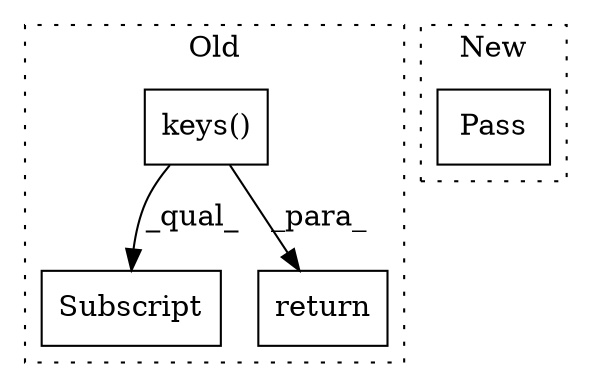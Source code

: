 digraph G {
subgraph cluster0 {
1 [label="keys()" a="75" s="1229" l="18" shape="box"];
3 [label="Subscript" a="63" s="1281,0" l="22,0" shape="box"];
4 [label="return" a="93" s="1539" l="7" shape="box"];
label = "Old";
style="dotted";
}
subgraph cluster1 {
2 [label="Pass" a="62" s="1602" l="4" shape="box"];
label = "New";
style="dotted";
}
1 -> 3 [label="_qual_"];
1 -> 4 [label="_para_"];
}